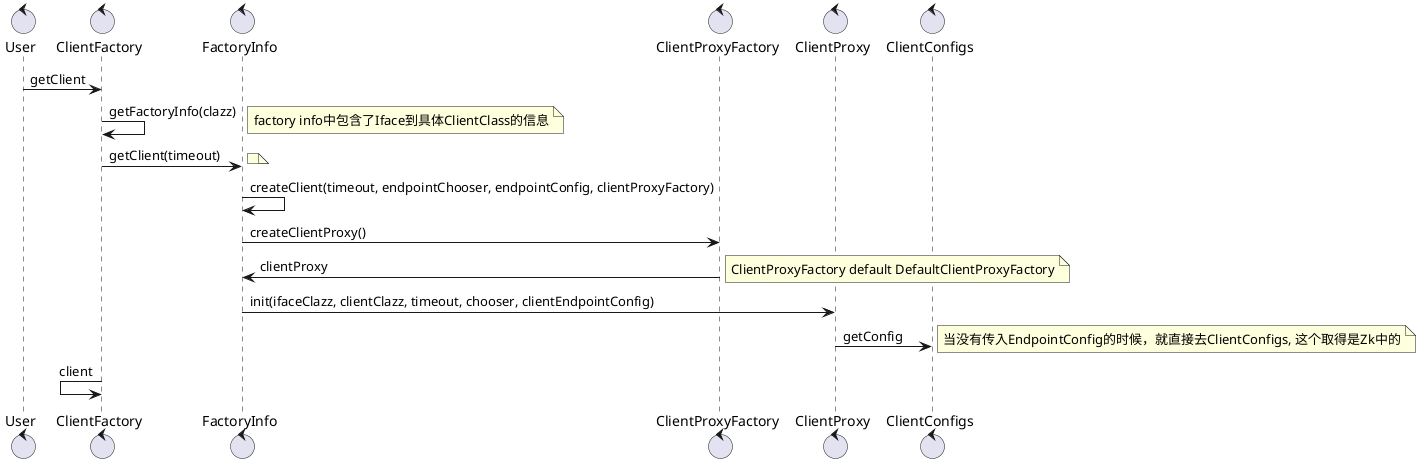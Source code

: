 @startuml

control User as Us
control ClientFactory as Cf
control FactoryInfo as Fi
control ClientProxyFactory as Cpf
control ClientProxy as Cp
control ClientConfigs as Cc

Us -> Cf: getClient
Cf -> Cf: getFactoryInfo(clazz)
note right
factory info中包含了Iface到具体ClientClass的信息
end note
Cf -> Fi: getClient(timeout)
note right

end note

Fi -> Fi: createClient(timeout, endpointChooser, endpointConfig, clientProxyFactory)
Fi -> Cpf: createClientProxy()
Fi <- Cpf: clientProxy
note right
ClientProxyFactory default DefaultClientProxyFactory
end note
Fi -> Cp: init(ifaceClazz, clientClazz, timeout, chooser, clientEndpointConfig)
Cp -> Cc: getConfig
note right
当没有传入EndpointConfig的时候，就直接去ClientConfigs, 这个取得是Zk中的
end note
Cf <- Cf: client

@enduml
